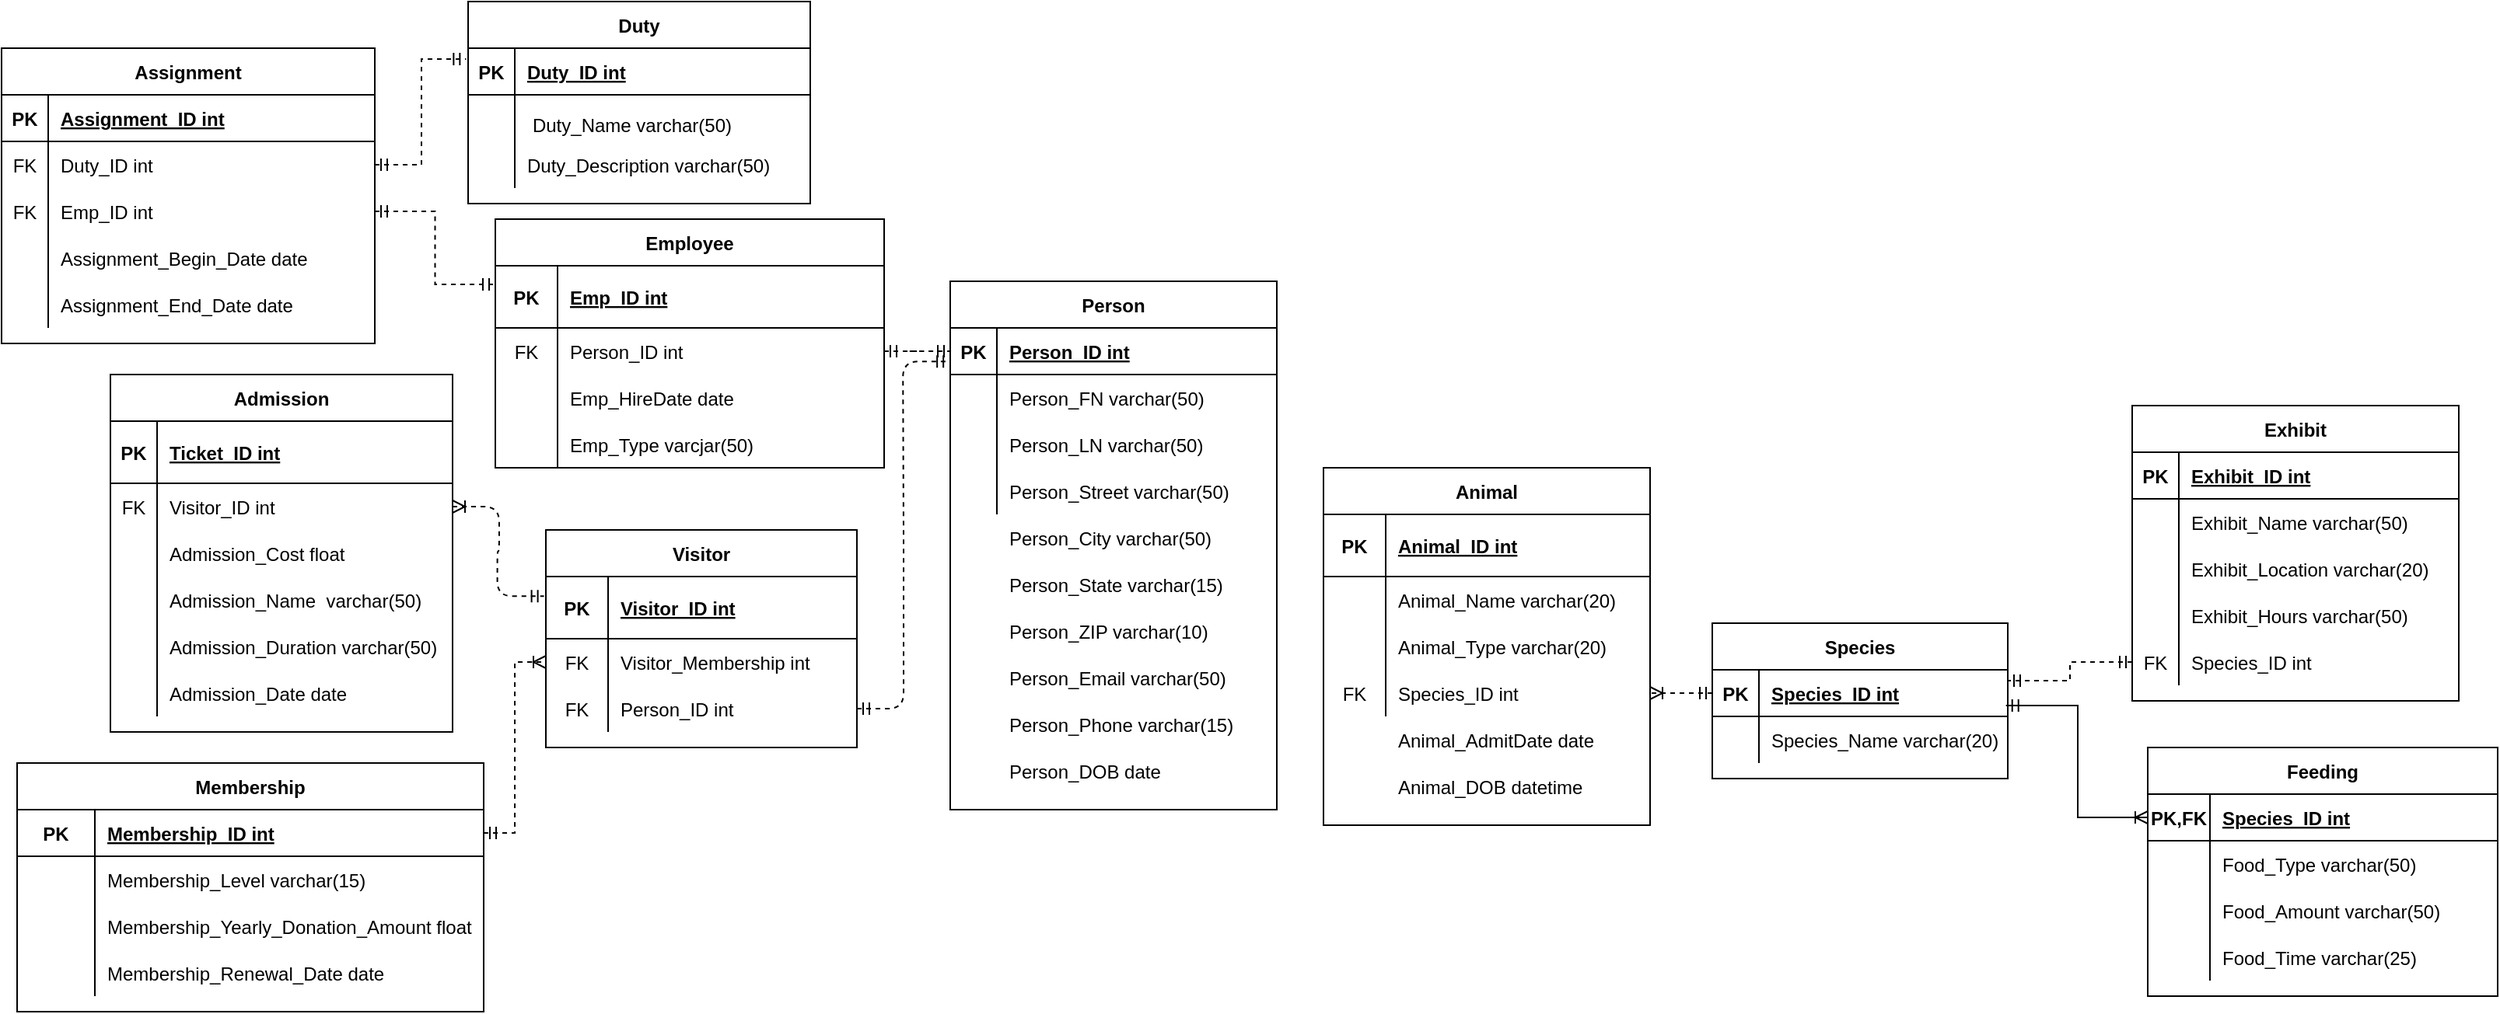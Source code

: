 <mxfile version="14.6.1" type="device"><diagram id="uIrObZ4F5KWl7b0BDOWD" name="Page-1"><mxGraphModel dx="1422" dy="705" grid="1" gridSize="10" guides="1" tooltips="1" connect="1" arrows="1" fold="1" page="1" pageScale="1" pageWidth="850" pageHeight="1100" math="0" shadow="0"><root><mxCell id="0"/><mxCell id="1" parent="0"/><mxCell id="ibh8qJE7W5BQxkztN4YQ-1" value="Animal" style="shape=table;startSize=30;container=1;collapsible=1;childLayout=tableLayout;fixedRows=1;rowLines=0;fontStyle=1;align=center;resizeLast=1;" parent="1" vertex="1"><mxGeometry x="880" y="670" width="210" height="230" as="geometry"/></mxCell><mxCell id="ibh8qJE7W5BQxkztN4YQ-2" value="" style="shape=partialRectangle;collapsible=0;dropTarget=0;pointerEvents=0;fillColor=none;top=0;left=0;bottom=1;right=0;points=[[0,0.5],[1,0.5]];portConstraint=eastwest;" parent="ibh8qJE7W5BQxkztN4YQ-1" vertex="1"><mxGeometry y="30" width="210" height="40" as="geometry"/></mxCell><mxCell id="ibh8qJE7W5BQxkztN4YQ-3" value="PK" style="shape=partialRectangle;connectable=0;fillColor=none;top=0;left=0;bottom=0;right=0;fontStyle=1;overflow=hidden;" parent="ibh8qJE7W5BQxkztN4YQ-2" vertex="1"><mxGeometry width="40.0" height="40" as="geometry"/></mxCell><mxCell id="ibh8qJE7W5BQxkztN4YQ-4" value="Animal_ID int" style="shape=partialRectangle;connectable=0;fillColor=none;top=0;left=0;bottom=0;right=0;align=left;spacingLeft=6;fontStyle=5;overflow=hidden;" parent="ibh8qJE7W5BQxkztN4YQ-2" vertex="1"><mxGeometry x="40.0" width="170.0" height="40" as="geometry"/></mxCell><mxCell id="ibh8qJE7W5BQxkztN4YQ-5" value="" style="shape=partialRectangle;collapsible=0;dropTarget=0;pointerEvents=0;fillColor=none;top=0;left=0;bottom=0;right=0;points=[[0,0.5],[1,0.5]];portConstraint=eastwest;" parent="ibh8qJE7W5BQxkztN4YQ-1" vertex="1"><mxGeometry y="70" width="210" height="30" as="geometry"/></mxCell><mxCell id="ibh8qJE7W5BQxkztN4YQ-6" value="" style="shape=partialRectangle;connectable=0;fillColor=none;top=0;left=0;bottom=0;right=0;editable=1;overflow=hidden;" parent="ibh8qJE7W5BQxkztN4YQ-5" vertex="1"><mxGeometry width="40.0" height="30" as="geometry"/></mxCell><mxCell id="ibh8qJE7W5BQxkztN4YQ-7" value="Animal_Name varchar(20)" style="shape=partialRectangle;connectable=0;fillColor=none;top=0;left=0;bottom=0;right=0;align=left;spacingLeft=6;overflow=hidden;" parent="ibh8qJE7W5BQxkztN4YQ-5" vertex="1"><mxGeometry x="40.0" width="170.0" height="30" as="geometry"/></mxCell><mxCell id="ibh8qJE7W5BQxkztN4YQ-8" value="" style="shape=partialRectangle;collapsible=0;dropTarget=0;pointerEvents=0;fillColor=none;top=0;left=0;bottom=0;right=0;points=[[0,0.5],[1,0.5]];portConstraint=eastwest;" parent="ibh8qJE7W5BQxkztN4YQ-1" vertex="1"><mxGeometry y="100" width="210" height="30" as="geometry"/></mxCell><mxCell id="ibh8qJE7W5BQxkztN4YQ-9" value="" style="shape=partialRectangle;connectable=0;fillColor=none;top=0;left=0;bottom=0;right=0;editable=1;overflow=hidden;" parent="ibh8qJE7W5BQxkztN4YQ-8" vertex="1"><mxGeometry width="40.0" height="30" as="geometry"/></mxCell><mxCell id="ibh8qJE7W5BQxkztN4YQ-10" value="Animal_Type varchar(20)" style="shape=partialRectangle;connectable=0;fillColor=none;top=0;left=0;bottom=0;right=0;align=left;spacingLeft=6;overflow=hidden;" parent="ibh8qJE7W5BQxkztN4YQ-8" vertex="1"><mxGeometry x="40.0" width="170.0" height="30" as="geometry"/></mxCell><mxCell id="ibh8qJE7W5BQxkztN4YQ-11" value="" style="shape=partialRectangle;collapsible=0;dropTarget=0;pointerEvents=0;fillColor=none;top=0;left=0;bottom=0;right=0;points=[[0,0.5],[1,0.5]];portConstraint=eastwest;" parent="ibh8qJE7W5BQxkztN4YQ-1" vertex="1"><mxGeometry y="130" width="210" height="30" as="geometry"/></mxCell><mxCell id="ibh8qJE7W5BQxkztN4YQ-12" value="FK" style="shape=partialRectangle;connectable=0;fillColor=none;top=0;left=0;bottom=0;right=0;editable=1;overflow=hidden;" parent="ibh8qJE7W5BQxkztN4YQ-11" vertex="1"><mxGeometry width="40.0" height="30" as="geometry"/></mxCell><mxCell id="ibh8qJE7W5BQxkztN4YQ-13" value="Species_ID int" style="shape=partialRectangle;connectable=0;fillColor=none;top=0;left=0;bottom=0;right=0;align=left;spacingLeft=6;overflow=hidden;" parent="ibh8qJE7W5BQxkztN4YQ-11" vertex="1"><mxGeometry x="40.0" width="170.0" height="30" as="geometry"/></mxCell><mxCell id="ibh8qJE7W5BQxkztN4YQ-15" value="Feeding" style="shape=table;startSize=30;container=1;collapsible=1;childLayout=tableLayout;fixedRows=1;rowLines=0;fontStyle=1;align=center;resizeLast=1;" parent="1" vertex="1"><mxGeometry x="1410" y="850" width="225" height="160" as="geometry"/></mxCell><mxCell id="ibh8qJE7W5BQxkztN4YQ-16" value="" style="shape=partialRectangle;collapsible=0;dropTarget=0;pointerEvents=0;fillColor=none;top=0;left=0;bottom=1;right=0;points=[[0,0.5],[1,0.5]];portConstraint=eastwest;" parent="ibh8qJE7W5BQxkztN4YQ-15" vertex="1"><mxGeometry y="30" width="225" height="30" as="geometry"/></mxCell><mxCell id="ibh8qJE7W5BQxkztN4YQ-17" value="PK,FK" style="shape=partialRectangle;connectable=0;fillColor=none;top=0;left=0;bottom=0;right=0;fontStyle=1;overflow=hidden;" parent="ibh8qJE7W5BQxkztN4YQ-16" vertex="1"><mxGeometry width="40" height="30" as="geometry"/></mxCell><mxCell id="ibh8qJE7W5BQxkztN4YQ-18" value="Species_ID int" style="shape=partialRectangle;connectable=0;fillColor=none;top=0;left=0;bottom=0;right=0;align=left;spacingLeft=6;fontStyle=5;overflow=hidden;" parent="ibh8qJE7W5BQxkztN4YQ-16" vertex="1"><mxGeometry x="40" width="185" height="30" as="geometry"/></mxCell><mxCell id="ibh8qJE7W5BQxkztN4YQ-19" value="" style="shape=partialRectangle;collapsible=0;dropTarget=0;pointerEvents=0;fillColor=none;top=0;left=0;bottom=0;right=0;points=[[0,0.5],[1,0.5]];portConstraint=eastwest;" parent="ibh8qJE7W5BQxkztN4YQ-15" vertex="1"><mxGeometry y="60" width="225" height="30" as="geometry"/></mxCell><mxCell id="ibh8qJE7W5BQxkztN4YQ-20" value="" style="shape=partialRectangle;connectable=0;fillColor=none;top=0;left=0;bottom=0;right=0;editable=1;overflow=hidden;" parent="ibh8qJE7W5BQxkztN4YQ-19" vertex="1"><mxGeometry width="40" height="30" as="geometry"/></mxCell><mxCell id="ibh8qJE7W5BQxkztN4YQ-21" value="Food_Type varchar(50)" style="shape=partialRectangle;connectable=0;fillColor=none;top=0;left=0;bottom=0;right=0;align=left;spacingLeft=6;overflow=hidden;" parent="ibh8qJE7W5BQxkztN4YQ-19" vertex="1"><mxGeometry x="40" width="185" height="30" as="geometry"/></mxCell><mxCell id="ibh8qJE7W5BQxkztN4YQ-22" value="" style="shape=partialRectangle;collapsible=0;dropTarget=0;pointerEvents=0;fillColor=none;top=0;left=0;bottom=0;right=0;points=[[0,0.5],[1,0.5]];portConstraint=eastwest;" parent="ibh8qJE7W5BQxkztN4YQ-15" vertex="1"><mxGeometry y="90" width="225" height="30" as="geometry"/></mxCell><mxCell id="ibh8qJE7W5BQxkztN4YQ-23" value="" style="shape=partialRectangle;connectable=0;fillColor=none;top=0;left=0;bottom=0;right=0;editable=1;overflow=hidden;" parent="ibh8qJE7W5BQxkztN4YQ-22" vertex="1"><mxGeometry width="40" height="30" as="geometry"/></mxCell><mxCell id="ibh8qJE7W5BQxkztN4YQ-24" value="Food_Amount varchar(50)" style="shape=partialRectangle;connectable=0;fillColor=none;top=0;left=0;bottom=0;right=0;align=left;spacingLeft=6;overflow=hidden;" parent="ibh8qJE7W5BQxkztN4YQ-22" vertex="1"><mxGeometry x="40" width="185" height="30" as="geometry"/></mxCell><mxCell id="ibh8qJE7W5BQxkztN4YQ-25" value="" style="shape=partialRectangle;collapsible=0;dropTarget=0;pointerEvents=0;fillColor=none;top=0;left=0;bottom=0;right=0;points=[[0,0.5],[1,0.5]];portConstraint=eastwest;" parent="ibh8qJE7W5BQxkztN4YQ-15" vertex="1"><mxGeometry y="120" width="225" height="30" as="geometry"/></mxCell><mxCell id="ibh8qJE7W5BQxkztN4YQ-26" value="" style="shape=partialRectangle;connectable=0;fillColor=none;top=0;left=0;bottom=0;right=0;editable=1;overflow=hidden;" parent="ibh8qJE7W5BQxkztN4YQ-25" vertex="1"><mxGeometry width="40" height="30" as="geometry"/></mxCell><mxCell id="ibh8qJE7W5BQxkztN4YQ-27" value="Food_Time varchar(25)" style="shape=partialRectangle;connectable=0;fillColor=none;top=0;left=0;bottom=0;right=0;align=left;spacingLeft=6;overflow=hidden;" parent="ibh8qJE7W5BQxkztN4YQ-25" vertex="1"><mxGeometry x="40" width="185" height="30" as="geometry"/></mxCell><mxCell id="ibh8qJE7W5BQxkztN4YQ-28" value="Exhibit" style="shape=table;startSize=30;container=1;collapsible=1;childLayout=tableLayout;fixedRows=1;rowLines=0;fontStyle=1;align=center;resizeLast=1;" parent="1" vertex="1"><mxGeometry x="1400" y="630" width="210" height="190" as="geometry"/></mxCell><mxCell id="ibh8qJE7W5BQxkztN4YQ-29" value="" style="shape=partialRectangle;collapsible=0;dropTarget=0;pointerEvents=0;fillColor=none;top=0;left=0;bottom=1;right=0;points=[[0,0.5],[1,0.5]];portConstraint=eastwest;" parent="ibh8qJE7W5BQxkztN4YQ-28" vertex="1"><mxGeometry y="30" width="210" height="30" as="geometry"/></mxCell><mxCell id="ibh8qJE7W5BQxkztN4YQ-30" value="PK" style="shape=partialRectangle;connectable=0;fillColor=none;top=0;left=0;bottom=0;right=0;fontStyle=1;overflow=hidden;" parent="ibh8qJE7W5BQxkztN4YQ-29" vertex="1"><mxGeometry width="30" height="30" as="geometry"/></mxCell><mxCell id="ibh8qJE7W5BQxkztN4YQ-31" value="Exhibit_ID int" style="shape=partialRectangle;connectable=0;fillColor=none;top=0;left=0;bottom=0;right=0;align=left;spacingLeft=6;fontStyle=5;overflow=hidden;" parent="ibh8qJE7W5BQxkztN4YQ-29" vertex="1"><mxGeometry x="30" width="180" height="30" as="geometry"/></mxCell><mxCell id="ibh8qJE7W5BQxkztN4YQ-32" value="" style="shape=partialRectangle;collapsible=0;dropTarget=0;pointerEvents=0;fillColor=none;top=0;left=0;bottom=0;right=0;points=[[0,0.5],[1,0.5]];portConstraint=eastwest;" parent="ibh8qJE7W5BQxkztN4YQ-28" vertex="1"><mxGeometry y="60" width="210" height="30" as="geometry"/></mxCell><mxCell id="ibh8qJE7W5BQxkztN4YQ-33" value="" style="shape=partialRectangle;connectable=0;fillColor=none;top=0;left=0;bottom=0;right=0;editable=1;overflow=hidden;" parent="ibh8qJE7W5BQxkztN4YQ-32" vertex="1"><mxGeometry width="30" height="30" as="geometry"/></mxCell><mxCell id="ibh8qJE7W5BQxkztN4YQ-34" value="Exhibit_Name varchar(50)" style="shape=partialRectangle;connectable=0;fillColor=none;top=0;left=0;bottom=0;right=0;align=left;spacingLeft=6;overflow=hidden;" parent="ibh8qJE7W5BQxkztN4YQ-32" vertex="1"><mxGeometry x="30" width="180" height="30" as="geometry"/></mxCell><mxCell id="ibh8qJE7W5BQxkztN4YQ-35" value="" style="shape=partialRectangle;collapsible=0;dropTarget=0;pointerEvents=0;fillColor=none;top=0;left=0;bottom=0;right=0;points=[[0,0.5],[1,0.5]];portConstraint=eastwest;" parent="ibh8qJE7W5BQxkztN4YQ-28" vertex="1"><mxGeometry y="90" width="210" height="30" as="geometry"/></mxCell><mxCell id="ibh8qJE7W5BQxkztN4YQ-36" value="" style="shape=partialRectangle;connectable=0;fillColor=none;top=0;left=0;bottom=0;right=0;editable=1;overflow=hidden;" parent="ibh8qJE7W5BQxkztN4YQ-35" vertex="1"><mxGeometry width="30" height="30" as="geometry"/></mxCell><mxCell id="ibh8qJE7W5BQxkztN4YQ-37" value="Exhibit_Location varchar(20)" style="shape=partialRectangle;connectable=0;fillColor=none;top=0;left=0;bottom=0;right=0;align=left;spacingLeft=6;overflow=hidden;" parent="ibh8qJE7W5BQxkztN4YQ-35" vertex="1"><mxGeometry x="30" width="180" height="30" as="geometry"/></mxCell><mxCell id="ibh8qJE7W5BQxkztN4YQ-38" value="" style="shape=partialRectangle;collapsible=0;dropTarget=0;pointerEvents=0;fillColor=none;top=0;left=0;bottom=0;right=0;points=[[0,0.5],[1,0.5]];portConstraint=eastwest;" parent="ibh8qJE7W5BQxkztN4YQ-28" vertex="1"><mxGeometry y="120" width="210" height="30" as="geometry"/></mxCell><mxCell id="ibh8qJE7W5BQxkztN4YQ-39" value="" style="shape=partialRectangle;connectable=0;fillColor=none;top=0;left=0;bottom=0;right=0;editable=1;overflow=hidden;" parent="ibh8qJE7W5BQxkztN4YQ-38" vertex="1"><mxGeometry width="30" height="30" as="geometry"/></mxCell><mxCell id="ibh8qJE7W5BQxkztN4YQ-40" value="Exhibit_Hours varchar(50)" style="shape=partialRectangle;connectable=0;fillColor=none;top=0;left=0;bottom=0;right=0;align=left;spacingLeft=6;overflow=hidden;" parent="ibh8qJE7W5BQxkztN4YQ-38" vertex="1"><mxGeometry x="30" width="180" height="30" as="geometry"/></mxCell><mxCell id="J73yx0lT9QrNkx9aFZJQ-58" value="" style="shape=partialRectangle;collapsible=0;dropTarget=0;pointerEvents=0;fillColor=none;top=0;left=0;bottom=0;right=0;points=[[0,0.5],[1,0.5]];portConstraint=eastwest;" parent="ibh8qJE7W5BQxkztN4YQ-28" vertex="1"><mxGeometry y="150" width="210" height="30" as="geometry"/></mxCell><mxCell id="J73yx0lT9QrNkx9aFZJQ-59" value="FK" style="shape=partialRectangle;connectable=0;fillColor=none;top=0;left=0;bottom=0;right=0;editable=1;overflow=hidden;" parent="J73yx0lT9QrNkx9aFZJQ-58" vertex="1"><mxGeometry width="30" height="30" as="geometry"/></mxCell><mxCell id="J73yx0lT9QrNkx9aFZJQ-60" value="Species_ID int" style="shape=partialRectangle;connectable=0;fillColor=none;top=0;left=0;bottom=0;right=0;align=left;spacingLeft=6;overflow=hidden;" parent="J73yx0lT9QrNkx9aFZJQ-58" vertex="1"><mxGeometry x="30" width="180" height="30" as="geometry"/></mxCell><mxCell id="ibh8qJE7W5BQxkztN4YQ-41" value="Employee" style="shape=table;startSize=30;container=1;collapsible=1;childLayout=tableLayout;fixedRows=1;rowLines=0;fontStyle=1;align=center;resizeLast=1;" parent="1" vertex="1"><mxGeometry x="347.5" y="510" width="250.0" height="160" as="geometry"/></mxCell><mxCell id="ibh8qJE7W5BQxkztN4YQ-42" value="" style="shape=partialRectangle;collapsible=0;dropTarget=0;pointerEvents=0;fillColor=none;top=0;left=0;bottom=1;right=0;points=[[0,0.5],[1,0.5]];portConstraint=eastwest;" parent="ibh8qJE7W5BQxkztN4YQ-41" vertex="1"><mxGeometry y="30" width="250.0" height="40" as="geometry"/></mxCell><mxCell id="ibh8qJE7W5BQxkztN4YQ-43" value="PK" style="shape=partialRectangle;connectable=0;fillColor=none;top=0;left=0;bottom=0;right=0;fontStyle=1;overflow=hidden;" parent="ibh8qJE7W5BQxkztN4YQ-42" vertex="1"><mxGeometry width="40.0" height="40" as="geometry"/></mxCell><mxCell id="ibh8qJE7W5BQxkztN4YQ-44" value="Emp_ID int" style="shape=partialRectangle;connectable=0;fillColor=none;top=0;left=0;bottom=0;right=0;align=left;spacingLeft=6;fontStyle=5;overflow=hidden;" parent="ibh8qJE7W5BQxkztN4YQ-42" vertex="1"><mxGeometry x="40.0" width="210" height="40" as="geometry"/></mxCell><mxCell id="J73yx0lT9QrNkx9aFZJQ-102" value="" style="shape=partialRectangle;collapsible=0;dropTarget=0;pointerEvents=0;fillColor=none;top=0;left=0;bottom=0;right=0;points=[[0,0.5],[1,0.5]];portConstraint=eastwest;" parent="ibh8qJE7W5BQxkztN4YQ-41" vertex="1"><mxGeometry y="70" width="250.0" height="30" as="geometry"/></mxCell><mxCell id="J73yx0lT9QrNkx9aFZJQ-103" value="FK" style="shape=partialRectangle;connectable=0;fillColor=none;top=0;left=0;bottom=0;right=0;editable=1;overflow=hidden;" parent="J73yx0lT9QrNkx9aFZJQ-102" vertex="1"><mxGeometry width="40.0" height="30" as="geometry"/></mxCell><mxCell id="J73yx0lT9QrNkx9aFZJQ-104" value="Person_ID int" style="shape=partialRectangle;connectable=0;fillColor=none;top=0;left=0;bottom=0;right=0;align=left;spacingLeft=6;overflow=hidden;" parent="J73yx0lT9QrNkx9aFZJQ-102" vertex="1"><mxGeometry x="40.0" width="210" height="30" as="geometry"/></mxCell><mxCell id="ibh8qJE7W5BQxkztN4YQ-45" value="" style="shape=partialRectangle;collapsible=0;dropTarget=0;pointerEvents=0;fillColor=none;top=0;left=0;bottom=0;right=0;points=[[0,0.5],[1,0.5]];portConstraint=eastwest;" parent="ibh8qJE7W5BQxkztN4YQ-41" vertex="1"><mxGeometry y="100" width="250.0" height="30" as="geometry"/></mxCell><mxCell id="ibh8qJE7W5BQxkztN4YQ-46" value="" style="shape=partialRectangle;connectable=0;fillColor=none;top=0;left=0;bottom=0;right=0;editable=1;overflow=hidden;" parent="ibh8qJE7W5BQxkztN4YQ-45" vertex="1"><mxGeometry width="40.0" height="30" as="geometry"/></mxCell><mxCell id="ibh8qJE7W5BQxkztN4YQ-47" value="Emp_HireDate date" style="shape=partialRectangle;connectable=0;fillColor=none;top=0;left=0;bottom=0;right=0;align=left;spacingLeft=6;overflow=hidden;" parent="ibh8qJE7W5BQxkztN4YQ-45" vertex="1"><mxGeometry x="40.0" width="210" height="30" as="geometry"/></mxCell><mxCell id="ibh8qJE7W5BQxkztN4YQ-48" value="" style="shape=partialRectangle;collapsible=0;dropTarget=0;pointerEvents=0;fillColor=none;top=0;left=0;bottom=0;right=0;points=[[0,0.5],[1,0.5]];portConstraint=eastwest;" parent="ibh8qJE7W5BQxkztN4YQ-41" vertex="1"><mxGeometry y="130" width="250.0" height="30" as="geometry"/></mxCell><mxCell id="ibh8qJE7W5BQxkztN4YQ-49" value="" style="shape=partialRectangle;connectable=0;fillColor=none;top=0;left=0;bottom=0;right=0;editable=1;overflow=hidden;" parent="ibh8qJE7W5BQxkztN4YQ-48" vertex="1"><mxGeometry width="40.0" height="30" as="geometry"/></mxCell><mxCell id="ibh8qJE7W5BQxkztN4YQ-50" value="Emp_Type varcjar(50)" style="shape=partialRectangle;connectable=0;fillColor=none;top=0;left=0;bottom=0;right=0;align=left;spacingLeft=6;overflow=hidden;" parent="ibh8qJE7W5BQxkztN4YQ-48" vertex="1"><mxGeometry x="40.0" width="210" height="30" as="geometry"/></mxCell><mxCell id="ibh8qJE7W5BQxkztN4YQ-54" value="Duty" style="shape=table;startSize=30;container=1;collapsible=1;childLayout=tableLayout;fixedRows=1;rowLines=0;fontStyle=1;align=center;resizeLast=1;" parent="1" vertex="1"><mxGeometry x="330" y="370" width="220" height="130" as="geometry"/></mxCell><mxCell id="ibh8qJE7W5BQxkztN4YQ-55" value="" style="shape=partialRectangle;collapsible=0;dropTarget=0;pointerEvents=0;fillColor=none;top=0;left=0;bottom=1;right=0;points=[[0,0.5],[1,0.5]];portConstraint=eastwest;" parent="ibh8qJE7W5BQxkztN4YQ-54" vertex="1"><mxGeometry y="30" width="220" height="30" as="geometry"/></mxCell><mxCell id="ibh8qJE7W5BQxkztN4YQ-56" value="PK" style="shape=partialRectangle;connectable=0;fillColor=none;top=0;left=0;bottom=0;right=0;fontStyle=1;overflow=hidden;" parent="ibh8qJE7W5BQxkztN4YQ-55" vertex="1"><mxGeometry width="30" height="30" as="geometry"/></mxCell><mxCell id="ibh8qJE7W5BQxkztN4YQ-57" value="Duty_ID int" style="shape=partialRectangle;connectable=0;fillColor=none;top=0;left=0;bottom=0;right=0;align=left;spacingLeft=6;fontStyle=5;overflow=hidden;" parent="ibh8qJE7W5BQxkztN4YQ-55" vertex="1"><mxGeometry x="30" width="190" height="30" as="geometry"/></mxCell><mxCell id="ibh8qJE7W5BQxkztN4YQ-58" value="" style="shape=partialRectangle;collapsible=0;dropTarget=0;pointerEvents=0;fillColor=none;top=0;left=0;bottom=0;right=0;points=[[0,0.5],[1,0.5]];portConstraint=eastwest;" parent="ibh8qJE7W5BQxkztN4YQ-54" vertex="1"><mxGeometry y="60" width="220" height="30" as="geometry"/></mxCell><mxCell id="ibh8qJE7W5BQxkztN4YQ-59" value="" style="shape=partialRectangle;connectable=0;fillColor=none;top=0;left=0;bottom=0;right=0;editable=1;overflow=hidden;" parent="ibh8qJE7W5BQxkztN4YQ-58" vertex="1"><mxGeometry width="30" height="30" as="geometry"/></mxCell><mxCell id="ibh8qJE7W5BQxkztN4YQ-60" value="" style="shape=partialRectangle;connectable=0;fillColor=none;top=0;left=0;bottom=0;right=0;align=left;spacingLeft=6;overflow=hidden;" parent="ibh8qJE7W5BQxkztN4YQ-58" vertex="1"><mxGeometry x="30" width="190" height="30" as="geometry"/></mxCell><mxCell id="ibh8qJE7W5BQxkztN4YQ-61" value="" style="shape=partialRectangle;collapsible=0;dropTarget=0;pointerEvents=0;fillColor=none;top=0;left=0;bottom=0;right=0;points=[[0,0.5],[1,0.5]];portConstraint=eastwest;" parent="ibh8qJE7W5BQxkztN4YQ-54" vertex="1"><mxGeometry y="90" width="220" height="30" as="geometry"/></mxCell><mxCell id="ibh8qJE7W5BQxkztN4YQ-62" value="" style="shape=partialRectangle;connectable=0;fillColor=none;top=0;left=0;bottom=0;right=0;editable=1;overflow=hidden;" parent="ibh8qJE7W5BQxkztN4YQ-61" vertex="1"><mxGeometry width="30" height="30" as="geometry"/></mxCell><mxCell id="ibh8qJE7W5BQxkztN4YQ-63" value="Duty_Description varchar(50)" style="shape=partialRectangle;connectable=0;fillColor=none;top=0;left=0;bottom=0;right=0;align=left;spacingLeft=6;overflow=hidden;" parent="ibh8qJE7W5BQxkztN4YQ-61" vertex="1"><mxGeometry x="30" width="190" height="30" as="geometry"/></mxCell><mxCell id="ibh8qJE7W5BQxkztN4YQ-67" value="Visitor" style="shape=table;startSize=30;container=1;collapsible=1;childLayout=tableLayout;fixedRows=1;rowLines=0;fontStyle=1;align=center;resizeLast=1;" parent="1" vertex="1"><mxGeometry x="380" y="710" width="200.0" height="140.0" as="geometry"/></mxCell><mxCell id="ibh8qJE7W5BQxkztN4YQ-68" value="" style="shape=partialRectangle;collapsible=0;dropTarget=0;pointerEvents=0;fillColor=none;top=0;left=0;bottom=1;right=0;points=[[0,0.5],[1,0.5]];portConstraint=eastwest;" parent="ibh8qJE7W5BQxkztN4YQ-67" vertex="1"><mxGeometry y="30" width="200.0" height="40" as="geometry"/></mxCell><mxCell id="ibh8qJE7W5BQxkztN4YQ-69" value="PK" style="shape=partialRectangle;connectable=0;fillColor=none;top=0;left=0;bottom=0;right=0;fontStyle=1;overflow=hidden;" parent="ibh8qJE7W5BQxkztN4YQ-68" vertex="1"><mxGeometry width="40.0" height="40" as="geometry"/></mxCell><mxCell id="ibh8qJE7W5BQxkztN4YQ-70" value="Visitor_ID int" style="shape=partialRectangle;connectable=0;fillColor=none;top=0;left=0;bottom=0;right=0;align=left;spacingLeft=6;fontStyle=5;overflow=hidden;" parent="ibh8qJE7W5BQxkztN4YQ-68" vertex="1"><mxGeometry x="40.0" width="160" height="40" as="geometry"/></mxCell><mxCell id="ibh8qJE7W5BQxkztN4YQ-77" value="" style="shape=partialRectangle;collapsible=0;dropTarget=0;pointerEvents=0;fillColor=none;top=0;left=0;bottom=0;right=0;points=[[0,0.5],[1,0.5]];portConstraint=eastwest;" parent="ibh8qJE7W5BQxkztN4YQ-67" vertex="1"><mxGeometry y="70" width="200.0" height="30" as="geometry"/></mxCell><mxCell id="ibh8qJE7W5BQxkztN4YQ-78" value="FK" style="shape=partialRectangle;connectable=0;fillColor=none;top=0;left=0;bottom=0;right=0;editable=1;overflow=hidden;" parent="ibh8qJE7W5BQxkztN4YQ-77" vertex="1"><mxGeometry width="40.0" height="30" as="geometry"/></mxCell><mxCell id="ibh8qJE7W5BQxkztN4YQ-79" value="Visitor_Membership int" style="shape=partialRectangle;connectable=0;fillColor=none;top=0;left=0;bottom=0;right=0;align=left;spacingLeft=6;overflow=hidden;" parent="ibh8qJE7W5BQxkztN4YQ-77" vertex="1"><mxGeometry x="40.0" width="160" height="30" as="geometry"/></mxCell><mxCell id="J73yx0lT9QrNkx9aFZJQ-99" value="" style="shape=partialRectangle;collapsible=0;dropTarget=0;pointerEvents=0;fillColor=none;top=0;left=0;bottom=0;right=0;points=[[0,0.5],[1,0.5]];portConstraint=eastwest;" parent="ibh8qJE7W5BQxkztN4YQ-67" vertex="1"><mxGeometry y="100" width="200.0" height="30" as="geometry"/></mxCell><mxCell id="J73yx0lT9QrNkx9aFZJQ-100" value="FK" style="shape=partialRectangle;connectable=0;fillColor=none;top=0;left=0;bottom=0;right=0;editable=1;overflow=hidden;" parent="J73yx0lT9QrNkx9aFZJQ-99" vertex="1"><mxGeometry width="40.0" height="30" as="geometry"/></mxCell><mxCell id="J73yx0lT9QrNkx9aFZJQ-101" value="Person_ID int" style="shape=partialRectangle;connectable=0;fillColor=none;top=0;left=0;bottom=0;right=0;align=left;spacingLeft=6;overflow=hidden;" parent="J73yx0lT9QrNkx9aFZJQ-99" vertex="1"><mxGeometry x="40.0" width="160" height="30" as="geometry"/></mxCell><mxCell id="ibh8qJE7W5BQxkztN4YQ-80" value="Admission" style="shape=table;startSize=30;container=1;collapsible=1;childLayout=tableLayout;fixedRows=1;rowLines=0;fontStyle=1;align=center;resizeLast=1;" parent="1" vertex="1"><mxGeometry x="100" y="610" width="220" height="230" as="geometry"/></mxCell><mxCell id="ibh8qJE7W5BQxkztN4YQ-81" value="" style="shape=partialRectangle;collapsible=0;dropTarget=0;pointerEvents=0;fillColor=none;top=0;left=0;bottom=1;right=0;points=[[0,0.5],[1,0.5]];portConstraint=eastwest;" parent="ibh8qJE7W5BQxkztN4YQ-80" vertex="1"><mxGeometry y="30" width="220" height="40" as="geometry"/></mxCell><mxCell id="ibh8qJE7W5BQxkztN4YQ-82" value="PK" style="shape=partialRectangle;connectable=0;fillColor=none;top=0;left=0;bottom=0;right=0;fontStyle=1;overflow=hidden;" parent="ibh8qJE7W5BQxkztN4YQ-81" vertex="1"><mxGeometry width="30" height="40" as="geometry"/></mxCell><mxCell id="ibh8qJE7W5BQxkztN4YQ-83" value="Ticket_ID int" style="shape=partialRectangle;connectable=0;fillColor=none;top=0;left=0;bottom=0;right=0;align=left;spacingLeft=6;fontStyle=5;overflow=hidden;" parent="ibh8qJE7W5BQxkztN4YQ-81" vertex="1"><mxGeometry x="30" width="190" height="40" as="geometry"/></mxCell><mxCell id="J73yx0lT9QrNkx9aFZJQ-96" value="" style="shape=partialRectangle;collapsible=0;dropTarget=0;pointerEvents=0;fillColor=none;top=0;left=0;bottom=0;right=0;points=[[0,0.5],[1,0.5]];portConstraint=eastwest;" parent="ibh8qJE7W5BQxkztN4YQ-80" vertex="1"><mxGeometry y="70" width="220" height="30" as="geometry"/></mxCell><mxCell id="J73yx0lT9QrNkx9aFZJQ-97" value="FK" style="shape=partialRectangle;connectable=0;fillColor=none;top=0;left=0;bottom=0;right=0;editable=1;overflow=hidden;" parent="J73yx0lT9QrNkx9aFZJQ-96" vertex="1"><mxGeometry width="30" height="30" as="geometry"/></mxCell><mxCell id="J73yx0lT9QrNkx9aFZJQ-98" value="Visitor_ID int" style="shape=partialRectangle;connectable=0;fillColor=none;top=0;left=0;bottom=0;right=0;align=left;spacingLeft=6;overflow=hidden;" parent="J73yx0lT9QrNkx9aFZJQ-96" vertex="1"><mxGeometry x="30" width="190" height="30" as="geometry"/></mxCell><mxCell id="ibh8qJE7W5BQxkztN4YQ-84" value="" style="shape=partialRectangle;collapsible=0;dropTarget=0;pointerEvents=0;fillColor=none;top=0;left=0;bottom=0;right=0;points=[[0,0.5],[1,0.5]];portConstraint=eastwest;" parent="ibh8qJE7W5BQxkztN4YQ-80" vertex="1"><mxGeometry y="100" width="220" height="30" as="geometry"/></mxCell><mxCell id="ibh8qJE7W5BQxkztN4YQ-85" value="" style="shape=partialRectangle;connectable=0;fillColor=none;top=0;left=0;bottom=0;right=0;editable=1;overflow=hidden;" parent="ibh8qJE7W5BQxkztN4YQ-84" vertex="1"><mxGeometry width="30" height="30" as="geometry"/></mxCell><mxCell id="ibh8qJE7W5BQxkztN4YQ-86" value="Admission_Cost float" style="shape=partialRectangle;connectable=0;fillColor=none;top=0;left=0;bottom=0;right=0;align=left;spacingLeft=6;overflow=hidden;" parent="ibh8qJE7W5BQxkztN4YQ-84" vertex="1"><mxGeometry x="30" width="190" height="30" as="geometry"/></mxCell><mxCell id="ibh8qJE7W5BQxkztN4YQ-87" value="" style="shape=partialRectangle;collapsible=0;dropTarget=0;pointerEvents=0;fillColor=none;top=0;left=0;bottom=0;right=0;points=[[0,0.5],[1,0.5]];portConstraint=eastwest;" parent="ibh8qJE7W5BQxkztN4YQ-80" vertex="1"><mxGeometry y="130" width="220" height="30" as="geometry"/></mxCell><mxCell id="ibh8qJE7W5BQxkztN4YQ-88" value="" style="shape=partialRectangle;connectable=0;fillColor=none;top=0;left=0;bottom=0;right=0;editable=1;overflow=hidden;" parent="ibh8qJE7W5BQxkztN4YQ-87" vertex="1"><mxGeometry width="30" height="30" as="geometry"/></mxCell><mxCell id="ibh8qJE7W5BQxkztN4YQ-89" value="Admission_Name  varchar(50)" style="shape=partialRectangle;connectable=0;fillColor=none;top=0;left=0;bottom=0;right=0;align=left;spacingLeft=6;overflow=hidden;" parent="ibh8qJE7W5BQxkztN4YQ-87" vertex="1"><mxGeometry x="30" width="190" height="30" as="geometry"/></mxCell><mxCell id="ibh8qJE7W5BQxkztN4YQ-90" value="" style="shape=partialRectangle;collapsible=0;dropTarget=0;pointerEvents=0;fillColor=none;top=0;left=0;bottom=0;right=0;points=[[0,0.5],[1,0.5]];portConstraint=eastwest;" parent="ibh8qJE7W5BQxkztN4YQ-80" vertex="1"><mxGeometry y="160" width="220" height="30" as="geometry"/></mxCell><mxCell id="ibh8qJE7W5BQxkztN4YQ-91" value="" style="shape=partialRectangle;connectable=0;fillColor=none;top=0;left=0;bottom=0;right=0;editable=1;overflow=hidden;" parent="ibh8qJE7W5BQxkztN4YQ-90" vertex="1"><mxGeometry width="30" height="30" as="geometry"/></mxCell><mxCell id="ibh8qJE7W5BQxkztN4YQ-92" value="Admission_Duration varchar(50)" style="shape=partialRectangle;connectable=0;fillColor=none;top=0;left=0;bottom=0;right=0;align=left;spacingLeft=6;overflow=hidden;" parent="ibh8qJE7W5BQxkztN4YQ-90" vertex="1"><mxGeometry x="30" width="190" height="30" as="geometry"/></mxCell><mxCell id="J73yx0lT9QrNkx9aFZJQ-67" value="" style="shape=partialRectangle;collapsible=0;dropTarget=0;pointerEvents=0;fillColor=none;top=0;left=0;bottom=0;right=0;points=[[0,0.5],[1,0.5]];portConstraint=eastwest;" parent="ibh8qJE7W5BQxkztN4YQ-80" vertex="1"><mxGeometry y="190" width="220" height="30" as="geometry"/></mxCell><mxCell id="J73yx0lT9QrNkx9aFZJQ-68" value="" style="shape=partialRectangle;connectable=0;fillColor=none;top=0;left=0;bottom=0;right=0;editable=1;overflow=hidden;" parent="J73yx0lT9QrNkx9aFZJQ-67" vertex="1"><mxGeometry width="30" height="30" as="geometry"/></mxCell><mxCell id="J73yx0lT9QrNkx9aFZJQ-69" value="Admission_Date date" style="shape=partialRectangle;connectable=0;fillColor=none;top=0;left=0;bottom=0;right=0;align=left;spacingLeft=6;overflow=hidden;" parent="J73yx0lT9QrNkx9aFZJQ-67" vertex="1"><mxGeometry x="30" width="190" height="30" as="geometry"/></mxCell><mxCell id="F0EYlhUd6SVjVZhh1V8h-1" value="Animal_DOB datetime" style="shape=partialRectangle;connectable=0;fillColor=none;top=0;left=0;bottom=0;right=0;align=left;spacingLeft=6;overflow=hidden;" parent="1" vertex="1"><mxGeometry x="920" y="860" width="150" height="30" as="geometry"/></mxCell><mxCell id="F0EYlhUd6SVjVZhh1V8h-2" value="Animal_AdmitDate date" style="shape=partialRectangle;connectable=0;fillColor=none;top=0;left=0;bottom=0;right=0;align=left;spacingLeft=6;overflow=hidden;" parent="1" vertex="1"><mxGeometry x="920" y="830" width="150" height="30" as="geometry"/></mxCell><mxCell id="F0EYlhUd6SVjVZhh1V8h-5" value="Person" style="shape=table;startSize=30;container=1;collapsible=1;childLayout=tableLayout;fixedRows=1;rowLines=0;fontStyle=1;align=center;resizeLast=1;" parent="1" vertex="1"><mxGeometry x="640" y="550" width="210" height="340" as="geometry"/></mxCell><mxCell id="F0EYlhUd6SVjVZhh1V8h-6" value="" style="shape=partialRectangle;collapsible=0;dropTarget=0;pointerEvents=0;fillColor=none;top=0;left=0;bottom=1;right=0;points=[[0,0.5],[1,0.5]];portConstraint=eastwest;" parent="F0EYlhUd6SVjVZhh1V8h-5" vertex="1"><mxGeometry y="30" width="210" height="30" as="geometry"/></mxCell><mxCell id="F0EYlhUd6SVjVZhh1V8h-7" value="PK" style="shape=partialRectangle;connectable=0;fillColor=none;top=0;left=0;bottom=0;right=0;fontStyle=1;overflow=hidden;" parent="F0EYlhUd6SVjVZhh1V8h-6" vertex="1"><mxGeometry width="30" height="30" as="geometry"/></mxCell><mxCell id="F0EYlhUd6SVjVZhh1V8h-8" value="Person_ID int" style="shape=partialRectangle;connectable=0;fillColor=none;top=0;left=0;bottom=0;right=0;align=left;spacingLeft=6;fontStyle=5;overflow=hidden;" parent="F0EYlhUd6SVjVZhh1V8h-6" vertex="1"><mxGeometry x="30" width="180" height="30" as="geometry"/></mxCell><mxCell id="F0EYlhUd6SVjVZhh1V8h-9" value="" style="shape=partialRectangle;collapsible=0;dropTarget=0;pointerEvents=0;fillColor=none;top=0;left=0;bottom=0;right=0;points=[[0,0.5],[1,0.5]];portConstraint=eastwest;" parent="F0EYlhUd6SVjVZhh1V8h-5" vertex="1"><mxGeometry y="60" width="210" height="30" as="geometry"/></mxCell><mxCell id="F0EYlhUd6SVjVZhh1V8h-10" value="" style="shape=partialRectangle;connectable=0;fillColor=none;top=0;left=0;bottom=0;right=0;editable=1;overflow=hidden;" parent="F0EYlhUd6SVjVZhh1V8h-9" vertex="1"><mxGeometry width="30" height="30" as="geometry"/></mxCell><mxCell id="F0EYlhUd6SVjVZhh1V8h-11" value="Person_FN varchar(50)" style="shape=partialRectangle;connectable=0;fillColor=none;top=0;left=0;bottom=0;right=0;align=left;spacingLeft=6;overflow=hidden;" parent="F0EYlhUd6SVjVZhh1V8h-9" vertex="1"><mxGeometry x="30" width="180" height="30" as="geometry"/></mxCell><mxCell id="F0EYlhUd6SVjVZhh1V8h-12" value="" style="shape=partialRectangle;collapsible=0;dropTarget=0;pointerEvents=0;fillColor=none;top=0;left=0;bottom=0;right=0;points=[[0,0.5],[1,0.5]];portConstraint=eastwest;" parent="F0EYlhUd6SVjVZhh1V8h-5" vertex="1"><mxGeometry y="90" width="210" height="30" as="geometry"/></mxCell><mxCell id="F0EYlhUd6SVjVZhh1V8h-13" value="" style="shape=partialRectangle;connectable=0;fillColor=none;top=0;left=0;bottom=0;right=0;editable=1;overflow=hidden;" parent="F0EYlhUd6SVjVZhh1V8h-12" vertex="1"><mxGeometry width="30" height="30" as="geometry"/></mxCell><mxCell id="F0EYlhUd6SVjVZhh1V8h-14" value="Person_LN varchar(50)" style="shape=partialRectangle;connectable=0;fillColor=none;top=0;left=0;bottom=0;right=0;align=left;spacingLeft=6;overflow=hidden;" parent="F0EYlhUd6SVjVZhh1V8h-12" vertex="1"><mxGeometry x="30" width="180" height="30" as="geometry"/></mxCell><mxCell id="F0EYlhUd6SVjVZhh1V8h-15" value="" style="shape=partialRectangle;collapsible=0;dropTarget=0;pointerEvents=0;fillColor=none;top=0;left=0;bottom=0;right=0;points=[[0,0.5],[1,0.5]];portConstraint=eastwest;" parent="F0EYlhUd6SVjVZhh1V8h-5" vertex="1"><mxGeometry y="120" width="210" height="30" as="geometry"/></mxCell><mxCell id="F0EYlhUd6SVjVZhh1V8h-16" value="" style="shape=partialRectangle;connectable=0;fillColor=none;top=0;left=0;bottom=0;right=0;editable=1;overflow=hidden;" parent="F0EYlhUd6SVjVZhh1V8h-15" vertex="1"><mxGeometry width="30" height="30" as="geometry"/></mxCell><mxCell id="F0EYlhUd6SVjVZhh1V8h-17" value="Person_Street varchar(50)" style="shape=partialRectangle;connectable=0;fillColor=none;top=0;left=0;bottom=0;right=0;align=left;spacingLeft=6;overflow=hidden;" parent="F0EYlhUd6SVjVZhh1V8h-15" vertex="1"><mxGeometry x="30" width="180" height="30" as="geometry"/></mxCell><mxCell id="F0EYlhUd6SVjVZhh1V8h-18" value="Person_City varchar(50)" style="shape=partialRectangle;connectable=0;fillColor=none;top=0;left=0;bottom=0;right=0;align=left;spacingLeft=6;overflow=hidden;" parent="1" vertex="1"><mxGeometry x="670" y="700" width="150" height="30" as="geometry"/></mxCell><mxCell id="F0EYlhUd6SVjVZhh1V8h-19" value="Person_State varchar(15)" style="shape=partialRectangle;connectable=0;fillColor=none;top=0;left=0;bottom=0;right=0;align=left;spacingLeft=6;overflow=hidden;" parent="1" vertex="1"><mxGeometry x="670" y="730" width="150" height="30" as="geometry"/></mxCell><mxCell id="F0EYlhUd6SVjVZhh1V8h-20" value="Person_ZIP varchar(10)" style="shape=partialRectangle;connectable=0;fillColor=none;top=0;left=0;bottom=0;right=0;align=left;spacingLeft=6;overflow=hidden;" parent="1" vertex="1"><mxGeometry x="670" y="760" width="150" height="30" as="geometry"/></mxCell><mxCell id="F0EYlhUd6SVjVZhh1V8h-21" value="Person_Email varchar(50)" style="shape=partialRectangle;connectable=0;fillColor=none;top=0;left=0;bottom=0;right=0;align=left;spacingLeft=6;overflow=hidden;" parent="1" vertex="1"><mxGeometry x="670" y="790" width="150" height="30" as="geometry"/></mxCell><mxCell id="F0EYlhUd6SVjVZhh1V8h-22" value="Person_Phone varchar(15)" style="shape=partialRectangle;connectable=0;fillColor=none;top=0;left=0;bottom=0;right=0;align=left;spacingLeft=6;overflow=hidden;" parent="1" vertex="1"><mxGeometry x="670" y="820" width="160" height="30" as="geometry"/></mxCell><mxCell id="F0EYlhUd6SVjVZhh1V8h-23" value="Person_DOB date" style="shape=partialRectangle;connectable=0;fillColor=none;top=0;left=0;bottom=0;right=0;align=left;spacingLeft=6;overflow=hidden;" parent="1" vertex="1"><mxGeometry x="670" y="850" width="150" height="30" as="geometry"/></mxCell><mxCell id="F0EYlhUd6SVjVZhh1V8h-25" value="" style="edgeStyle=entityRelationEdgeStyle;fontSize=12;html=1;endArrow=ERmandOne;endFill=0;entryX=0;entryY=0.5;entryDx=0;entryDy=0;exitX=1;exitY=0.5;exitDx=0;exitDy=0;startArrow=ERmandOne;startFill=0;dashed=1;" parent="1" source="J73yx0lT9QrNkx9aFZJQ-102" target="F0EYlhUd6SVjVZhh1V8h-6" edge="1"><mxGeometry width="100" height="100" relative="1" as="geometry"><mxPoint x="340.0" y="10.36" as="sourcePoint"/><mxPoint x="420.36" y="-40" as="targetPoint"/></mxGeometry></mxCell><mxCell id="F0EYlhUd6SVjVZhh1V8h-26" value="" style="edgeStyle=entityRelationEdgeStyle;fontSize=12;html=1;endArrow=ERmandOne;endFill=0;entryX=-0.002;entryY=0.72;entryDx=0;entryDy=0;exitX=1;exitY=0.5;exitDx=0;exitDy=0;entryPerimeter=0;startArrow=ERmandOne;startFill=0;dashed=1;" parent="1" source="J73yx0lT9QrNkx9aFZJQ-99" target="F0EYlhUd6SVjVZhh1V8h-6" edge="1"><mxGeometry width="100" height="100" relative="1" as="geometry"><mxPoint x="320.0" y="270.36" as="sourcePoint"/><mxPoint x="400.36" y="220" as="targetPoint"/></mxGeometry></mxCell><mxCell id="F0EYlhUd6SVjVZhh1V8h-28" value="" style="edgeStyle=entityRelationEdgeStyle;fontSize=12;html=1;endArrow=ERmandOne;endFill=0;entryX=-0.006;entryY=0.317;entryDx=0;entryDy=0;exitX=1;exitY=0.5;exitDx=0;exitDy=0;entryPerimeter=0;startArrow=ERoneToMany;startFill=0;dashed=1;" parent="1" source="J73yx0lT9QrNkx9aFZJQ-96" target="ibh8qJE7W5BQxkztN4YQ-68" edge="1"><mxGeometry width="100" height="100" relative="1" as="geometry"><mxPoint x="310" y="910" as="sourcePoint"/><mxPoint x="390" y="970" as="targetPoint"/></mxGeometry></mxCell><mxCell id="J73yx0lT9QrNkx9aFZJQ-1" value="Duty_Name varchar(50)" style="text;html=1;strokeColor=none;fillColor=none;align=center;verticalAlign=middle;whiteSpace=wrap;rounded=0;" parent="1" vertex="1"><mxGeometry x="368" y="440" width="135" height="20" as="geometry"/></mxCell><mxCell id="J73yx0lT9QrNkx9aFZJQ-8" value="Assignment" style="shape=table;startSize=30;container=1;collapsible=1;childLayout=tableLayout;fixedRows=1;rowLines=0;fontStyle=1;align=center;resizeLast=1;" parent="1" vertex="1"><mxGeometry x="30" y="400" width="240" height="190" as="geometry"/></mxCell><mxCell id="J73yx0lT9QrNkx9aFZJQ-9" value="" style="shape=partialRectangle;collapsible=0;dropTarget=0;pointerEvents=0;fillColor=none;top=0;left=0;bottom=1;right=0;points=[[0,0.5],[1,0.5]];portConstraint=eastwest;" parent="J73yx0lT9QrNkx9aFZJQ-8" vertex="1"><mxGeometry y="30" width="240" height="30" as="geometry"/></mxCell><mxCell id="J73yx0lT9QrNkx9aFZJQ-10" value="PK" style="shape=partialRectangle;connectable=0;fillColor=none;top=0;left=0;bottom=0;right=0;fontStyle=1;overflow=hidden;" parent="J73yx0lT9QrNkx9aFZJQ-9" vertex="1"><mxGeometry width="30" height="30" as="geometry"/></mxCell><mxCell id="J73yx0lT9QrNkx9aFZJQ-11" value="Assignment_ID int" style="shape=partialRectangle;connectable=0;fillColor=none;top=0;left=0;bottom=0;right=0;align=left;spacingLeft=6;fontStyle=5;overflow=hidden;" parent="J73yx0lT9QrNkx9aFZJQ-9" vertex="1"><mxGeometry x="30" width="210" height="30" as="geometry"/></mxCell><mxCell id="J73yx0lT9QrNkx9aFZJQ-12" value="" style="shape=partialRectangle;collapsible=0;dropTarget=0;pointerEvents=0;fillColor=none;top=0;left=0;bottom=0;right=0;points=[[0,0.5],[1,0.5]];portConstraint=eastwest;" parent="J73yx0lT9QrNkx9aFZJQ-8" vertex="1"><mxGeometry y="60" width="240" height="30" as="geometry"/></mxCell><mxCell id="J73yx0lT9QrNkx9aFZJQ-13" value="FK" style="shape=partialRectangle;connectable=0;fillColor=none;top=0;left=0;bottom=0;right=0;editable=1;overflow=hidden;" parent="J73yx0lT9QrNkx9aFZJQ-12" vertex="1"><mxGeometry width="30" height="30" as="geometry"/></mxCell><mxCell id="J73yx0lT9QrNkx9aFZJQ-14" value="Duty_ID int" style="shape=partialRectangle;connectable=0;fillColor=none;top=0;left=0;bottom=0;right=0;align=left;spacingLeft=6;overflow=hidden;" parent="J73yx0lT9QrNkx9aFZJQ-12" vertex="1"><mxGeometry x="30" width="210" height="30" as="geometry"/></mxCell><mxCell id="J73yx0lT9QrNkx9aFZJQ-15" value="" style="shape=partialRectangle;collapsible=0;dropTarget=0;pointerEvents=0;fillColor=none;top=0;left=0;bottom=0;right=0;points=[[0,0.5],[1,0.5]];portConstraint=eastwest;" parent="J73yx0lT9QrNkx9aFZJQ-8" vertex="1"><mxGeometry y="90" width="240" height="30" as="geometry"/></mxCell><mxCell id="J73yx0lT9QrNkx9aFZJQ-16" value="FK" style="shape=partialRectangle;connectable=0;fillColor=none;top=0;left=0;bottom=0;right=0;editable=1;overflow=hidden;" parent="J73yx0lT9QrNkx9aFZJQ-15" vertex="1"><mxGeometry width="30" height="30" as="geometry"/></mxCell><mxCell id="J73yx0lT9QrNkx9aFZJQ-17" value="Emp_ID int" style="shape=partialRectangle;connectable=0;fillColor=none;top=0;left=0;bottom=0;right=0;align=left;spacingLeft=6;overflow=hidden;" parent="J73yx0lT9QrNkx9aFZJQ-15" vertex="1"><mxGeometry x="30" width="210" height="30" as="geometry"/></mxCell><mxCell id="J73yx0lT9QrNkx9aFZJQ-18" value="" style="shape=partialRectangle;collapsible=0;dropTarget=0;pointerEvents=0;fillColor=none;top=0;left=0;bottom=0;right=0;points=[[0,0.5],[1,0.5]];portConstraint=eastwest;" parent="J73yx0lT9QrNkx9aFZJQ-8" vertex="1"><mxGeometry y="120" width="240" height="30" as="geometry"/></mxCell><mxCell id="J73yx0lT9QrNkx9aFZJQ-19" value="" style="shape=partialRectangle;connectable=0;fillColor=none;top=0;left=0;bottom=0;right=0;editable=1;overflow=hidden;" parent="J73yx0lT9QrNkx9aFZJQ-18" vertex="1"><mxGeometry width="30" height="30" as="geometry"/></mxCell><mxCell id="J73yx0lT9QrNkx9aFZJQ-20" value="Assignment_Begin_Date date" style="shape=partialRectangle;connectable=0;fillColor=none;top=0;left=0;bottom=0;right=0;align=left;spacingLeft=6;overflow=hidden;" parent="J73yx0lT9QrNkx9aFZJQ-18" vertex="1"><mxGeometry x="30" width="210" height="30" as="geometry"/></mxCell><mxCell id="J73yx0lT9QrNkx9aFZJQ-26" value="" style="shape=partialRectangle;collapsible=0;dropTarget=0;pointerEvents=0;fillColor=none;top=0;left=0;bottom=0;right=0;points=[[0,0.5],[1,0.5]];portConstraint=eastwest;" parent="J73yx0lT9QrNkx9aFZJQ-8" vertex="1"><mxGeometry y="150" width="240" height="30" as="geometry"/></mxCell><mxCell id="J73yx0lT9QrNkx9aFZJQ-27" value="" style="shape=partialRectangle;connectable=0;fillColor=none;top=0;left=0;bottom=0;right=0;editable=1;overflow=hidden;" parent="J73yx0lT9QrNkx9aFZJQ-26" vertex="1"><mxGeometry width="30" height="30" as="geometry"/></mxCell><mxCell id="J73yx0lT9QrNkx9aFZJQ-28" value="Assignment_End_Date date" style="shape=partialRectangle;connectable=0;fillColor=none;top=0;left=0;bottom=0;right=0;align=left;spacingLeft=6;overflow=hidden;" parent="J73yx0lT9QrNkx9aFZJQ-26" vertex="1"><mxGeometry x="30" width="210" height="30" as="geometry"/></mxCell><mxCell id="J73yx0lT9QrNkx9aFZJQ-29" style="edgeStyle=orthogonalEdgeStyle;rounded=0;orthogonalLoop=1;jettySize=auto;html=1;exitX=1;exitY=0.5;exitDx=0;exitDy=0;entryX=-0.006;entryY=0.233;entryDx=0;entryDy=0;entryPerimeter=0;startArrow=ERmandOne;startFill=0;endArrow=ERmandOne;endFill=0;dashed=1;" parent="1" source="J73yx0lT9QrNkx9aFZJQ-12" target="ibh8qJE7W5BQxkztN4YQ-55" edge="1"><mxGeometry relative="1" as="geometry"/></mxCell><mxCell id="J73yx0lT9QrNkx9aFZJQ-30" style="edgeStyle=orthogonalEdgeStyle;rounded=0;orthogonalLoop=1;jettySize=auto;html=1;exitX=1;exitY=0.5;exitDx=0;exitDy=0;entryX=0;entryY=0.3;entryDx=0;entryDy=0;entryPerimeter=0;startArrow=ERmandOne;startFill=0;endArrow=ERmandOne;endFill=0;dashed=1;" parent="1" source="J73yx0lT9QrNkx9aFZJQ-15" target="ibh8qJE7W5BQxkztN4YQ-42" edge="1"><mxGeometry relative="1" as="geometry"/></mxCell><mxCell id="J73yx0lT9QrNkx9aFZJQ-31" value="Membership" style="shape=table;startSize=30;container=1;collapsible=1;childLayout=tableLayout;fixedRows=1;rowLines=0;fontStyle=1;align=center;resizeLast=1;" parent="1" vertex="1"><mxGeometry x="40" y="860" width="300" height="160" as="geometry"/></mxCell><mxCell id="J73yx0lT9QrNkx9aFZJQ-32" value="" style="shape=partialRectangle;collapsible=0;dropTarget=0;pointerEvents=0;fillColor=none;top=0;left=0;bottom=1;right=0;points=[[0,0.5],[1,0.5]];portConstraint=eastwest;" parent="J73yx0lT9QrNkx9aFZJQ-31" vertex="1"><mxGeometry y="30" width="300" height="30" as="geometry"/></mxCell><mxCell id="J73yx0lT9QrNkx9aFZJQ-33" value="PK" style="shape=partialRectangle;connectable=0;fillColor=none;top=0;left=0;bottom=0;right=0;fontStyle=1;overflow=hidden;" parent="J73yx0lT9QrNkx9aFZJQ-32" vertex="1"><mxGeometry width="50" height="30" as="geometry"/></mxCell><mxCell id="J73yx0lT9QrNkx9aFZJQ-34" value="Membership_ID int" style="shape=partialRectangle;connectable=0;fillColor=none;top=0;left=0;bottom=0;right=0;align=left;spacingLeft=6;fontStyle=5;overflow=hidden;" parent="J73yx0lT9QrNkx9aFZJQ-32" vertex="1"><mxGeometry x="50" width="250" height="30" as="geometry"/></mxCell><mxCell id="J73yx0lT9QrNkx9aFZJQ-35" value="" style="shape=partialRectangle;collapsible=0;dropTarget=0;pointerEvents=0;fillColor=none;top=0;left=0;bottom=0;right=0;points=[[0,0.5],[1,0.5]];portConstraint=eastwest;" parent="J73yx0lT9QrNkx9aFZJQ-31" vertex="1"><mxGeometry y="60" width="300" height="30" as="geometry"/></mxCell><mxCell id="J73yx0lT9QrNkx9aFZJQ-36" value="" style="shape=partialRectangle;connectable=0;fillColor=none;top=0;left=0;bottom=0;right=0;editable=1;overflow=hidden;" parent="J73yx0lT9QrNkx9aFZJQ-35" vertex="1"><mxGeometry width="50" height="30" as="geometry"/></mxCell><mxCell id="J73yx0lT9QrNkx9aFZJQ-37" value="Membership_Level varchar(15)" style="shape=partialRectangle;connectable=0;fillColor=none;top=0;left=0;bottom=0;right=0;align=left;spacingLeft=6;overflow=hidden;" parent="J73yx0lT9QrNkx9aFZJQ-35" vertex="1"><mxGeometry x="50" width="250" height="30" as="geometry"/></mxCell><mxCell id="J73yx0lT9QrNkx9aFZJQ-89" value="" style="shape=partialRectangle;collapsible=0;dropTarget=0;pointerEvents=0;fillColor=none;top=0;left=0;bottom=0;right=0;points=[[0,0.5],[1,0.5]];portConstraint=eastwest;" parent="J73yx0lT9QrNkx9aFZJQ-31" vertex="1"><mxGeometry y="90" width="300" height="30" as="geometry"/></mxCell><mxCell id="J73yx0lT9QrNkx9aFZJQ-90" value="" style="shape=partialRectangle;connectable=0;fillColor=none;top=0;left=0;bottom=0;right=0;editable=1;overflow=hidden;" parent="J73yx0lT9QrNkx9aFZJQ-89" vertex="1"><mxGeometry width="50" height="30" as="geometry"/></mxCell><mxCell id="J73yx0lT9QrNkx9aFZJQ-91" value="Membership_Yearly_Donation_Amount float" style="shape=partialRectangle;connectable=0;fillColor=none;top=0;left=0;bottom=0;right=0;align=left;spacingLeft=6;overflow=hidden;" parent="J73yx0lT9QrNkx9aFZJQ-89" vertex="1"><mxGeometry x="50" width="250" height="30" as="geometry"/></mxCell><mxCell id="J73yx0lT9QrNkx9aFZJQ-92" value="" style="shape=partialRectangle;collapsible=0;dropTarget=0;pointerEvents=0;fillColor=none;top=0;left=0;bottom=0;right=0;points=[[0,0.5],[1,0.5]];portConstraint=eastwest;" parent="J73yx0lT9QrNkx9aFZJQ-31" vertex="1"><mxGeometry y="120" width="300" height="30" as="geometry"/></mxCell><mxCell id="J73yx0lT9QrNkx9aFZJQ-93" value="" style="shape=partialRectangle;connectable=0;fillColor=none;top=0;left=0;bottom=0;right=0;editable=1;overflow=hidden;" parent="J73yx0lT9QrNkx9aFZJQ-92" vertex="1"><mxGeometry width="50" height="30" as="geometry"/></mxCell><mxCell id="J73yx0lT9QrNkx9aFZJQ-94" value="Membership_Renewal_Date date" style="shape=partialRectangle;connectable=0;fillColor=none;top=0;left=0;bottom=0;right=0;align=left;spacingLeft=6;overflow=hidden;" parent="J73yx0lT9QrNkx9aFZJQ-92" vertex="1"><mxGeometry x="50" width="250" height="30" as="geometry"/></mxCell><mxCell id="J73yx0lT9QrNkx9aFZJQ-44" style="edgeStyle=orthogonalEdgeStyle;rounded=0;orthogonalLoop=1;jettySize=auto;html=1;exitX=1;exitY=0.5;exitDx=0;exitDy=0;entryX=0;entryY=0.5;entryDx=0;entryDy=0;startArrow=ERmandOne;startFill=0;endArrow=ERoneToMany;endFill=0;dashed=1;" parent="1" source="J73yx0lT9QrNkx9aFZJQ-32" target="ibh8qJE7W5BQxkztN4YQ-77" edge="1"><mxGeometry relative="1" as="geometry"/></mxCell><mxCell id="J73yx0lT9QrNkx9aFZJQ-45" value="Species" style="shape=table;startSize=30;container=1;collapsible=1;childLayout=tableLayout;fixedRows=1;rowLines=0;fontStyle=1;align=center;resizeLast=1;" parent="1" vertex="1"><mxGeometry x="1130" y="770" width="190" height="100" as="geometry"/></mxCell><mxCell id="J73yx0lT9QrNkx9aFZJQ-46" value="" style="shape=partialRectangle;collapsible=0;dropTarget=0;pointerEvents=0;fillColor=none;top=0;left=0;bottom=1;right=0;points=[[0,0.5],[1,0.5]];portConstraint=eastwest;" parent="J73yx0lT9QrNkx9aFZJQ-45" vertex="1"><mxGeometry y="30" width="190" height="30" as="geometry"/></mxCell><mxCell id="J73yx0lT9QrNkx9aFZJQ-47" value="PK" style="shape=partialRectangle;connectable=0;fillColor=none;top=0;left=0;bottom=0;right=0;fontStyle=1;overflow=hidden;" parent="J73yx0lT9QrNkx9aFZJQ-46" vertex="1"><mxGeometry width="30" height="30" as="geometry"/></mxCell><mxCell id="J73yx0lT9QrNkx9aFZJQ-48" value="Species_ID int" style="shape=partialRectangle;connectable=0;fillColor=none;top=0;left=0;bottom=0;right=0;align=left;spacingLeft=6;fontStyle=5;overflow=hidden;" parent="J73yx0lT9QrNkx9aFZJQ-46" vertex="1"><mxGeometry x="30" width="160" height="30" as="geometry"/></mxCell><mxCell id="J73yx0lT9QrNkx9aFZJQ-49" value="" style="shape=partialRectangle;collapsible=0;dropTarget=0;pointerEvents=0;fillColor=none;top=0;left=0;bottom=0;right=0;points=[[0,0.5],[1,0.5]];portConstraint=eastwest;" parent="J73yx0lT9QrNkx9aFZJQ-45" vertex="1"><mxGeometry y="60" width="190" height="30" as="geometry"/></mxCell><mxCell id="J73yx0lT9QrNkx9aFZJQ-50" value="" style="shape=partialRectangle;connectable=0;fillColor=none;top=0;left=0;bottom=0;right=0;editable=1;overflow=hidden;" parent="J73yx0lT9QrNkx9aFZJQ-49" vertex="1"><mxGeometry width="30" height="30" as="geometry"/></mxCell><mxCell id="J73yx0lT9QrNkx9aFZJQ-51" value="Species_Name varchar(20)" style="shape=partialRectangle;connectable=0;fillColor=none;top=0;left=0;bottom=0;right=0;align=left;spacingLeft=6;overflow=hidden;" parent="J73yx0lT9QrNkx9aFZJQ-49" vertex="1"><mxGeometry x="30" width="160" height="30" as="geometry"/></mxCell><mxCell id="J73yx0lT9QrNkx9aFZJQ-64" style="edgeStyle=orthogonalEdgeStyle;rounded=0;orthogonalLoop=1;jettySize=auto;html=1;exitX=0;exitY=0.5;exitDx=0;exitDy=0;entryX=1;entryY=0.233;entryDx=0;entryDy=0;entryPerimeter=0;startArrow=ERmandOne;startFill=0;endArrow=ERmandOne;endFill=0;dashed=1;" parent="1" source="J73yx0lT9QrNkx9aFZJQ-58" target="J73yx0lT9QrNkx9aFZJQ-46" edge="1"><mxGeometry relative="1" as="geometry"/></mxCell><mxCell id="J73yx0lT9QrNkx9aFZJQ-66" style="edgeStyle=orthogonalEdgeStyle;rounded=0;orthogonalLoop=1;jettySize=auto;html=1;exitX=0;exitY=0.5;exitDx=0;exitDy=0;entryX=1;entryY=0.5;entryDx=0;entryDy=0;startArrow=ERmandOne;startFill=0;endArrow=ERoneToMany;endFill=0;dashed=1;" parent="1" source="J73yx0lT9QrNkx9aFZJQ-46" target="ibh8qJE7W5BQxkztN4YQ-11" edge="1"><mxGeometry relative="1" as="geometry"/></mxCell><mxCell id="J73yx0lT9QrNkx9aFZJQ-95" style="edgeStyle=orthogonalEdgeStyle;rounded=0;orthogonalLoop=1;jettySize=auto;html=1;exitX=0;exitY=0.5;exitDx=0;exitDy=0;entryX=0.994;entryY=0.767;entryDx=0;entryDy=0;entryPerimeter=0;startArrow=ERoneToMany;startFill=0;endArrow=ERmandOne;endFill=0;" parent="1" source="ibh8qJE7W5BQxkztN4YQ-16" target="J73yx0lT9QrNkx9aFZJQ-46" edge="1"><mxGeometry relative="1" as="geometry"/></mxCell></root></mxGraphModel></diagram></mxfile>